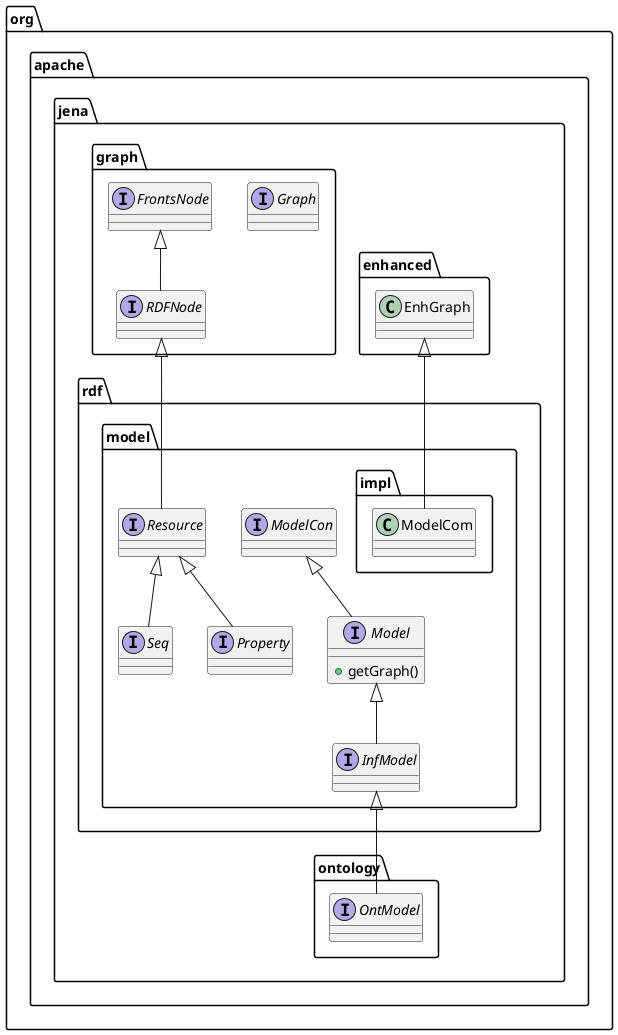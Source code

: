 @startuml
interface org.apache.jena.rdf.model.Model {
  + getGraph()
}

interface org.apache.jena.rdf.model.InfModel extends org.apache.jena.rdf.model.Model {
}

interface org.apache.jena.ontology.OntModel extends org.apache.jena.rdf.model.InfModel {
}

interface org.apache.jena.rdf.model.ModelCon
class org.apache.jena.enhanced.EnhGraph
class org.apache.jena.rdf.model.impl.ModelCom
interface org.apache.jena.graph.Graph
interface org.apache.jena.rdf.model.Resource
interface org.apache.jena.rdf.model.Seq
interface org.apache.jena.rdf.model.Property

interface org.apache.jena.graph.FrontsNode
interface org.apache.jena.graph.RDFNode

org.apache.jena.graph.FrontsNode <|-- org.apache.jena.graph.RDFNode
org.apache.jena.graph.RDFNode <|-- org.apache.jena.rdf.model.Resource
org.apache.jena.rdf.model.Resource <|-- org.apache.jena.rdf.model.Seq
org.apache.jena.rdf.model.Resource <|-- org.apache.jena.rdf.model.Property

org.apache.jena.rdf.model.ModelCon <|-- org.apache.jena.rdf.model.Model

org.apache.jena.enhanced.EnhGraph <|-- org.apache.jena.rdf.model.impl.ModelCom


@enduml

